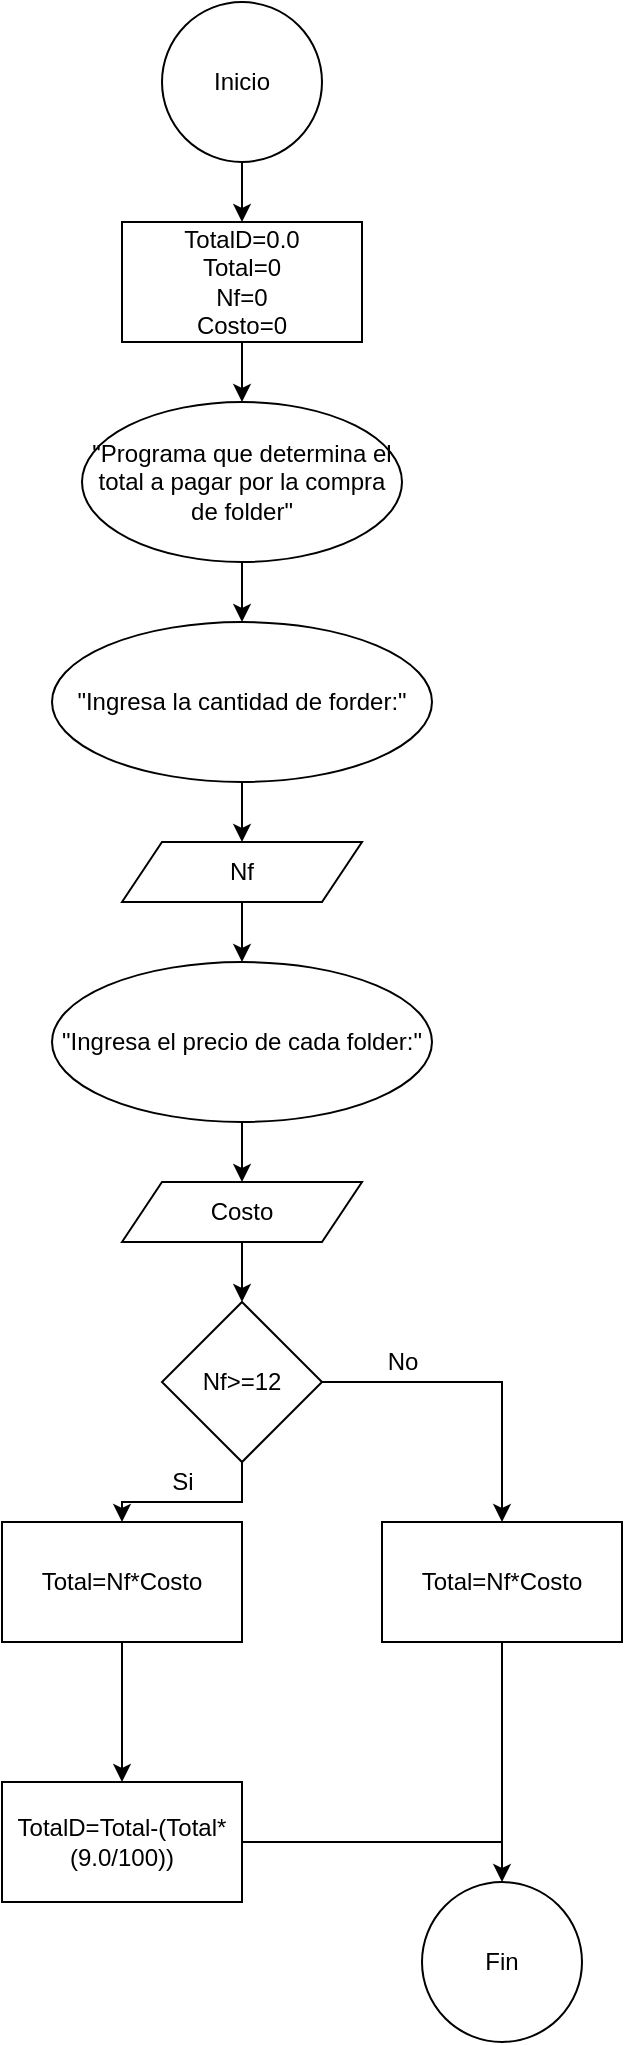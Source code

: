 <mxfile version="13.8.8" type="github">
  <diagram id="y5UxwZJ2suRmW5uKMo80" name="Page-1">
    <mxGraphModel dx="1780" dy="770" grid="1" gridSize="10" guides="1" tooltips="1" connect="1" arrows="1" fold="1" page="1" pageScale="1" pageWidth="827" pageHeight="1169" math="0" shadow="0">
      <root>
        <mxCell id="0" />
        <mxCell id="1" parent="0" />
        <mxCell id="BgQQ-q5N8sr3ndImAXt2-1" value="Inicio" style="ellipse;whiteSpace=wrap;html=1;aspect=fixed;" parent="1" vertex="1">
          <mxGeometry x="370" width="80" height="80" as="geometry" />
        </mxCell>
        <mxCell id="BgQQ-q5N8sr3ndImAXt2-2" value="" style="endArrow=classic;html=1;exitX=0.5;exitY=1;exitDx=0;exitDy=0;entryX=0.5;entryY=0;entryDx=0;entryDy=0;" parent="1" source="BgQQ-q5N8sr3ndImAXt2-1" target="BgQQ-q5N8sr3ndImAXt2-5" edge="1">
          <mxGeometry width="50" height="50" relative="1" as="geometry">
            <mxPoint x="590" y="230" as="sourcePoint" />
            <mxPoint x="410" y="110" as="targetPoint" />
          </mxGeometry>
        </mxCell>
        <mxCell id="BgQQ-q5N8sr3ndImAXt2-5" value="TotalD=0.0&lt;br&gt;Total=0&lt;br&gt;Nf=0&lt;br&gt;Costo=0" style="rounded=0;whiteSpace=wrap;html=1;" parent="1" vertex="1">
          <mxGeometry x="350" y="110" width="120" height="60" as="geometry" />
        </mxCell>
        <mxCell id="BgQQ-q5N8sr3ndImAXt2-6" value="" style="endArrow=classic;html=1;exitX=0.5;exitY=1;exitDx=0;exitDy=0;" parent="1" source="BgQQ-q5N8sr3ndImAXt2-5" target="BgQQ-q5N8sr3ndImAXt2-7" edge="1">
          <mxGeometry width="50" height="50" relative="1" as="geometry">
            <mxPoint x="590" y="210" as="sourcePoint" />
            <mxPoint x="640" y="160" as="targetPoint" />
          </mxGeometry>
        </mxCell>
        <mxCell id="BgQQ-q5N8sr3ndImAXt2-8" style="edgeStyle=orthogonalEdgeStyle;rounded=0;orthogonalLoop=1;jettySize=auto;html=1;entryX=0.5;entryY=0;entryDx=0;entryDy=0;" parent="1" source="BgQQ-q5N8sr3ndImAXt2-7" target="BgQQ-q5N8sr3ndImAXt2-9" edge="1">
          <mxGeometry relative="1" as="geometry">
            <mxPoint x="410" y="310" as="targetPoint" />
          </mxGeometry>
        </mxCell>
        <mxCell id="BgQQ-q5N8sr3ndImAXt2-7" value="&quot;Programa que determina el total a pagar por la compra de folder&quot;" style="ellipse;whiteSpace=wrap;html=1;" parent="1" vertex="1">
          <mxGeometry x="330" y="200" width="160" height="80" as="geometry" />
        </mxCell>
        <mxCell id="BgQQ-q5N8sr3ndImAXt2-11" style="edgeStyle=orthogonalEdgeStyle;rounded=0;orthogonalLoop=1;jettySize=auto;html=1;" parent="1" source="BgQQ-q5N8sr3ndImAXt2-9" target="BgQQ-q5N8sr3ndImAXt2-10" edge="1">
          <mxGeometry relative="1" as="geometry" />
        </mxCell>
        <mxCell id="BgQQ-q5N8sr3ndImAXt2-9" value="&quot;Ingresa la cantidad de forder:&quot;" style="ellipse;whiteSpace=wrap;html=1;" parent="1" vertex="1">
          <mxGeometry x="315" y="310" width="190" height="80" as="geometry" />
        </mxCell>
        <mxCell id="BgQQ-q5N8sr3ndImAXt2-13" style="edgeStyle=orthogonalEdgeStyle;rounded=0;orthogonalLoop=1;jettySize=auto;html=1;entryX=0.5;entryY=0;entryDx=0;entryDy=0;" parent="1" source="BgQQ-q5N8sr3ndImAXt2-10" target="BgQQ-q5N8sr3ndImAXt2-12" edge="1">
          <mxGeometry relative="1" as="geometry" />
        </mxCell>
        <mxCell id="BgQQ-q5N8sr3ndImAXt2-10" value="Nf" style="shape=parallelogram;perimeter=parallelogramPerimeter;whiteSpace=wrap;html=1;fixedSize=1;" parent="1" vertex="1">
          <mxGeometry x="350" y="420" width="120" height="30" as="geometry" />
        </mxCell>
        <mxCell id="BgQQ-q5N8sr3ndImAXt2-15" style="edgeStyle=orthogonalEdgeStyle;rounded=0;orthogonalLoop=1;jettySize=auto;html=1;" parent="1" source="BgQQ-q5N8sr3ndImAXt2-12" target="BgQQ-q5N8sr3ndImAXt2-14" edge="1">
          <mxGeometry relative="1" as="geometry" />
        </mxCell>
        <mxCell id="BgQQ-q5N8sr3ndImAXt2-12" value="&quot;Ingresa el precio de cada folder:&quot;" style="ellipse;whiteSpace=wrap;html=1;" parent="1" vertex="1">
          <mxGeometry x="315" y="480" width="190" height="80" as="geometry" />
        </mxCell>
        <mxCell id="zVq_SiU00iQnWoWPXgSU-3" style="edgeStyle=orthogonalEdgeStyle;rounded=0;orthogonalLoop=1;jettySize=auto;html=1;entryX=0.5;entryY=0;entryDx=0;entryDy=0;" edge="1" parent="1" source="BgQQ-q5N8sr3ndImAXt2-14" target="zVq_SiU00iQnWoWPXgSU-2">
          <mxGeometry relative="1" as="geometry" />
        </mxCell>
        <mxCell id="BgQQ-q5N8sr3ndImAXt2-14" value="Costo" style="shape=parallelogram;perimeter=parallelogramPerimeter;whiteSpace=wrap;html=1;fixedSize=1;" parent="1" vertex="1">
          <mxGeometry x="350" y="590" width="120" height="30" as="geometry" />
        </mxCell>
        <mxCell id="zVq_SiU00iQnWoWPXgSU-6" style="edgeStyle=orthogonalEdgeStyle;rounded=0;orthogonalLoop=1;jettySize=auto;html=1;entryX=0.5;entryY=0;entryDx=0;entryDy=0;" edge="1" parent="1" source="zVq_SiU00iQnWoWPXgSU-2" target="zVq_SiU00iQnWoWPXgSU-5">
          <mxGeometry relative="1" as="geometry" />
        </mxCell>
        <mxCell id="zVq_SiU00iQnWoWPXgSU-11" style="edgeStyle=orthogonalEdgeStyle;rounded=0;orthogonalLoop=1;jettySize=auto;html=1;exitX=0.5;exitY=1;exitDx=0;exitDy=0;entryX=0.5;entryY=0;entryDx=0;entryDy=0;" edge="1" parent="1" source="zVq_SiU00iQnWoWPXgSU-2" target="zVq_SiU00iQnWoWPXgSU-10">
          <mxGeometry relative="1" as="geometry" />
        </mxCell>
        <mxCell id="zVq_SiU00iQnWoWPXgSU-2" value="Nf&amp;gt;=12" style="rhombus;whiteSpace=wrap;html=1;" vertex="1" parent="1">
          <mxGeometry x="370" y="650" width="80" height="80" as="geometry" />
        </mxCell>
        <mxCell id="zVq_SiU00iQnWoWPXgSU-4" value="TotalD=Total-(Total*(9.0/100))" style="rounded=0;whiteSpace=wrap;html=1;" vertex="1" parent="1">
          <mxGeometry x="290" y="890" width="120" height="60" as="geometry" />
        </mxCell>
        <mxCell id="zVq_SiU00iQnWoWPXgSU-15" style="edgeStyle=orthogonalEdgeStyle;rounded=0;orthogonalLoop=1;jettySize=auto;html=1;" edge="1" parent="1" source="zVq_SiU00iQnWoWPXgSU-5">
          <mxGeometry relative="1" as="geometry">
            <mxPoint x="540" y="940" as="targetPoint" />
          </mxGeometry>
        </mxCell>
        <mxCell id="zVq_SiU00iQnWoWPXgSU-5" value="&lt;span&gt;Total=Nf*Costo&lt;/span&gt;" style="rounded=0;whiteSpace=wrap;html=1;" vertex="1" parent="1">
          <mxGeometry x="480" y="760" width="120" height="60" as="geometry" />
        </mxCell>
        <mxCell id="zVq_SiU00iQnWoWPXgSU-8" value="Si" style="text;html=1;align=center;verticalAlign=middle;resizable=0;points=[];autosize=1;" vertex="1" parent="1">
          <mxGeometry x="365" y="730" width="30" height="20" as="geometry" />
        </mxCell>
        <mxCell id="zVq_SiU00iQnWoWPXgSU-9" value="No" style="text;html=1;align=center;verticalAlign=middle;resizable=0;points=[];autosize=1;" vertex="1" parent="1">
          <mxGeometry x="475" y="670" width="30" height="20" as="geometry" />
        </mxCell>
        <mxCell id="zVq_SiU00iQnWoWPXgSU-12" style="edgeStyle=orthogonalEdgeStyle;rounded=0;orthogonalLoop=1;jettySize=auto;html=1;entryX=0.5;entryY=0;entryDx=0;entryDy=0;" edge="1" parent="1" source="zVq_SiU00iQnWoWPXgSU-10" target="zVq_SiU00iQnWoWPXgSU-4">
          <mxGeometry relative="1" as="geometry" />
        </mxCell>
        <mxCell id="zVq_SiU00iQnWoWPXgSU-10" value="Total=Nf*Costo" style="whiteSpace=wrap;html=1;" vertex="1" parent="1">
          <mxGeometry x="290" y="760" width="120" height="60" as="geometry" />
        </mxCell>
        <mxCell id="zVq_SiU00iQnWoWPXgSU-13" value="Fin" style="ellipse;whiteSpace=wrap;html=1;aspect=fixed;" vertex="1" parent="1">
          <mxGeometry x="500" y="940" width="80" height="80" as="geometry" />
        </mxCell>
        <mxCell id="zVq_SiU00iQnWoWPXgSU-16" value="" style="endArrow=none;html=1;exitX=1;exitY=0.5;exitDx=0;exitDy=0;" edge="1" parent="1" source="zVq_SiU00iQnWoWPXgSU-4">
          <mxGeometry width="50" height="50" relative="1" as="geometry">
            <mxPoint x="490" y="890" as="sourcePoint" />
            <mxPoint x="540" y="920" as="targetPoint" />
          </mxGeometry>
        </mxCell>
      </root>
    </mxGraphModel>
  </diagram>
</mxfile>
